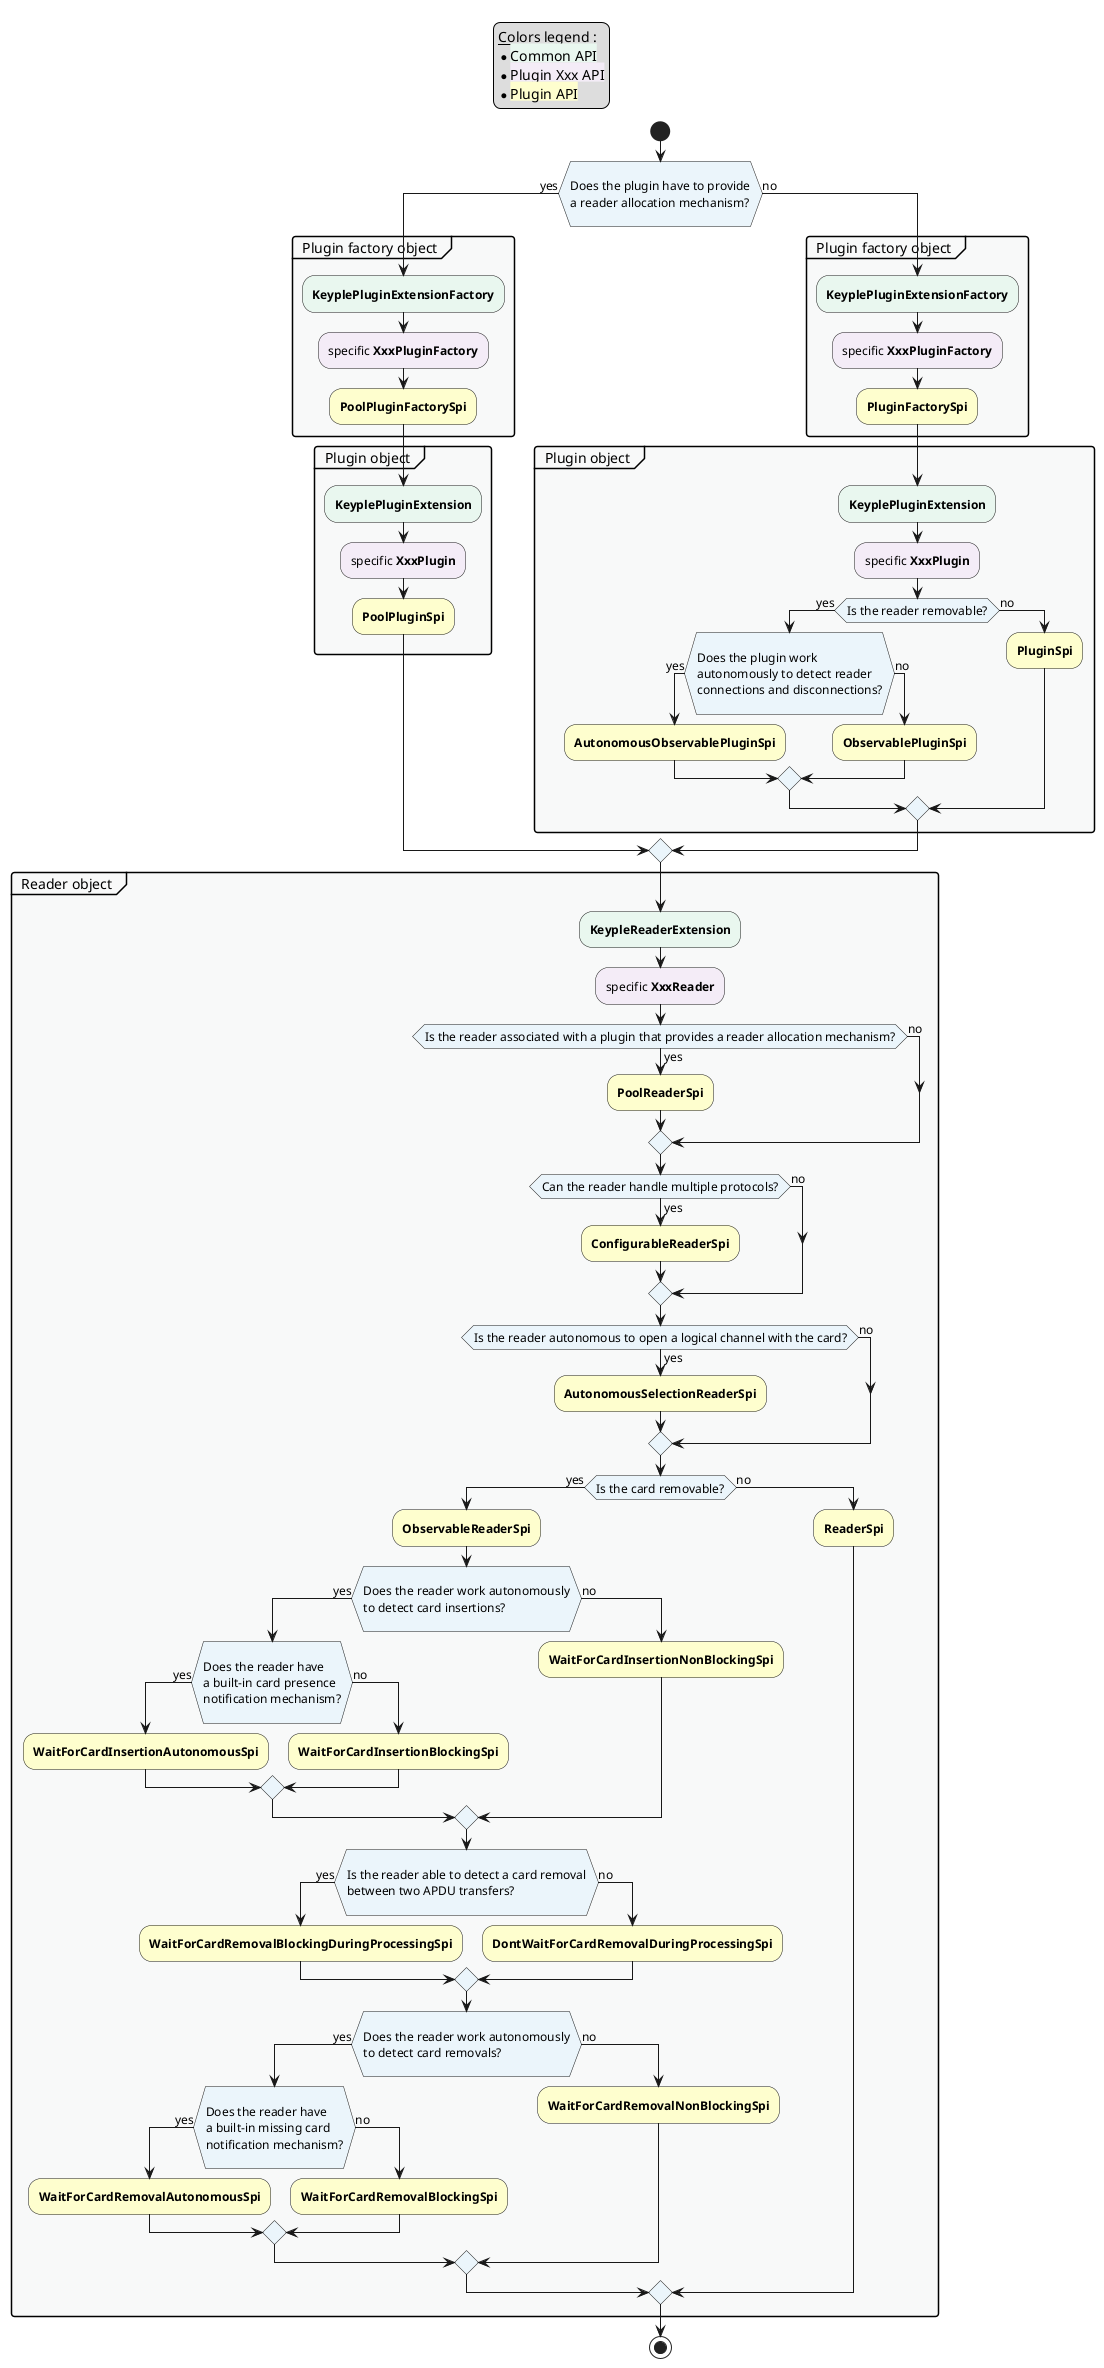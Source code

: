 @startuml
'Couleurs issues de : https://htmlcolorcodes.com/fr/tableau-de-couleur/tableau-de-couleur-design-plat/
!define C_GREY1 F8F9F9
!define C_GREY2 F2F3F4
!define C_YELLOW FEFECE
!define C_PURPLE F4ECF7
!define C_BLUE EBF5FB
!define C_GREEN E9F7EF
<style>
activityDiagram {
    diamond {
        BackgroundColor C_BLUE
        FontSize 12
    }
    arrow {
        FontSize 12
    }
    partition {
        BackgroundColor C_GREY1
        RoundCorner 6
    }
}
</style>
skinparam Shadowing false

legend top
    __Colors legend__ :
    * <back:C_GREEN>Common API</back>
    * <back:C_PURPLE>Plugin Xxx API</back>
    * <back:C_YELLOW>Plugin API</back>
end legend

start

if (\nDoes the plugin have to provide\na reader allocation mechanism?\n) then (yes)
    partition "  Plugin factory object  " {
        #C_GREEN:**KeyplePluginExtensionFactory**;
        #C_PURPLE:specific **XxxPluginFactory**;
        #C_YELLOW:**PoolPluginFactorySpi**;
    }
    partition "  Plugin object  " {
        #C_GREEN:**KeyplePluginExtension**;
        #C_PURPLE:specific **XxxPlugin**;
        #C_YELLOW:**PoolPluginSpi**;
    }
else (no)
    partition "  Plugin factory object  " {
        #C_GREEN:**KeyplePluginExtensionFactory**;
        #C_PURPLE:specific **XxxPluginFactory**;
        #C_YELLOW:**PluginFactorySpi**;
    }
    partition "  Plugin object  " {
        #C_GREEN:**KeyplePluginExtension**;
        #C_PURPLE:specific **XxxPlugin**;
        if (Is the reader removable?) then (yes)
            if (\nDoes the plugin work\nautonomously to detect reader\nconnections and disconnections?\n) then (yes)
                #C_YELLOW:**AutonomousObservablePluginSpi**;
            else (no)
                #C_YELLOW:**ObservablePluginSpi**;
            endif
        else (no)
            #C_YELLOW:**PluginSpi**;
        endif
    }
endif

partition "  Reader object  " {
    #C_GREEN:**KeypleReaderExtension**;
    #C_PURPLE:specific **XxxReader**;

    if (Is the reader associated with a plugin that provides a reader allocation mechanism?) then (yes)
        #C_YELLOW:**PoolReaderSpi**;
    else (no)
    endif

    if (Can the reader handle multiple protocols?) then (yes)
        #C_YELLOW:**ConfigurableReaderSpi**;
    else (no)
    endif

    if (Is the reader autonomous to open a logical channel with the card?) then (yes)
        #C_YELLOW:**AutonomousSelectionReaderSpi**;
    else (no)
    endif

    if (Is the card removable?) then (yes)
        #C_YELLOW:**ObservableReaderSpi**;
        if (\nDoes the reader work autonomously\nto detect card insertions?\n) then (yes)
            if (\nDoes the reader have\na built-in card presence\nnotification mechanism?\n) then (yes)
                #C_YELLOW:**WaitForCardInsertionAutonomousSpi**;
            else (no)
                #C_YELLOW:**WaitForCardInsertionBlockingSpi**;
            endif
        else (no)
            #C_YELLOW:**WaitForCardInsertionNonBlockingSpi**;
        endif
        if (\nIs the reader able to detect a card removal\nbetween two APDU transfers?\n) then (yes)
            #C_YELLOW:**WaitForCardRemovalBlockingDuringProcessingSpi**;
        else (no)
            #C_YELLOW:**DontWaitForCardRemovalDuringProcessingSpi**;
        endif
        if (\nDoes the reader work autonomously\nto detect card removals?\n) then (yes)
            if (\nDoes the reader have\na built-in missing card\nnotification mechanism?\n) then (yes)
                #C_YELLOW:**WaitForCardRemovalAutonomousSpi**;
            else (no)
                #C_YELLOW:**WaitForCardRemovalBlockingSpi**;
            endif
        else (no)
            #C_YELLOW:**WaitForCardRemovalNonBlockingSpi**;
        endif
    else (no)
        #C_YELLOW:**ReaderSpi**;
    endif
}

stop
@enduml